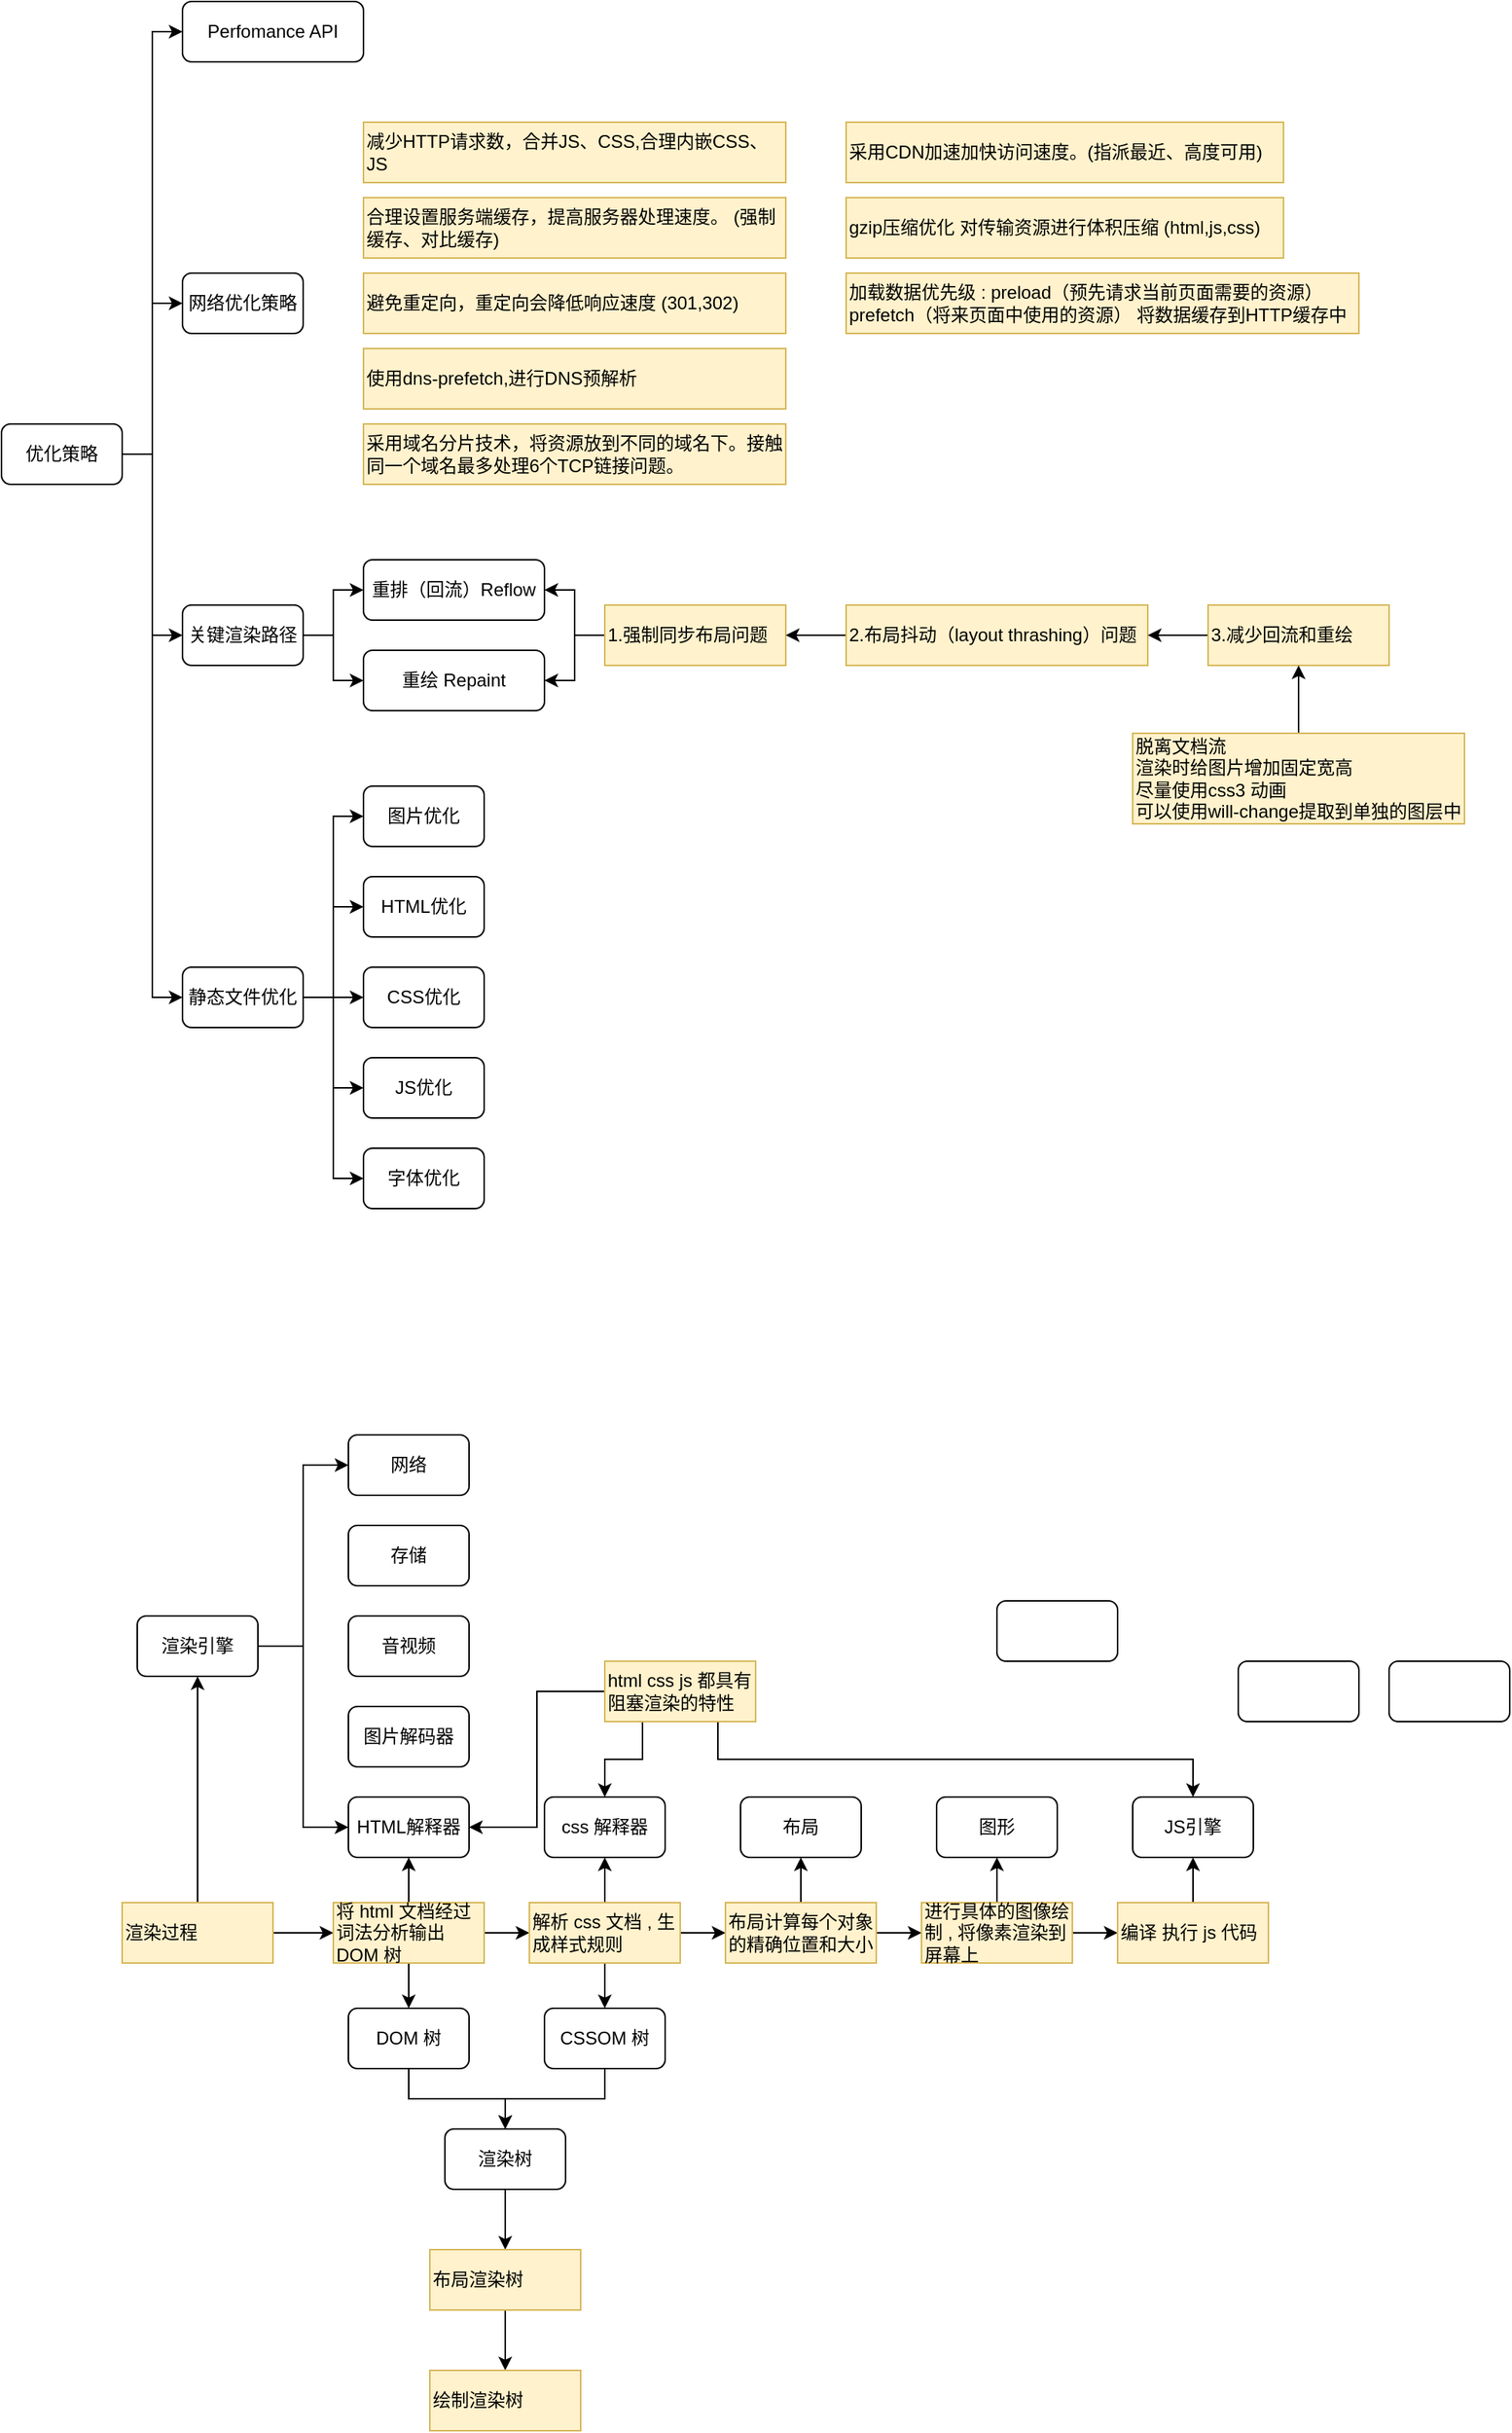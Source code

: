 <mxfile version="24.4.6" type="github">
  <diagram name="第 1 页" id="fa3JzIOEpzAEIbz7c-mS">
    <mxGraphModel dx="1221" dy="725" grid="1" gridSize="10" guides="1" tooltips="1" connect="1" arrows="1" fold="1" page="1" pageScale="1" pageWidth="827" pageHeight="1169" math="0" shadow="0">
      <root>
        <mxCell id="0" />
        <mxCell id="1" parent="0" />
        <mxCell id="NSkligS_rQyxowmOvO4k-1" value="Perfomance API" style="rounded=1;whiteSpace=wrap;html=1;" parent="1" vertex="1">
          <mxGeometry x="160" y="40" width="120" height="40" as="geometry" />
        </mxCell>
        <mxCell id="NSkligS_rQyxowmOvO4k-12" style="edgeStyle=orthogonalEdgeStyle;rounded=0;orthogonalLoop=1;jettySize=auto;html=1;exitX=1;exitY=0.5;exitDx=0;exitDy=0;entryX=0;entryY=0.5;entryDx=0;entryDy=0;" parent="1" source="NSkligS_rQyxowmOvO4k-2" target="NSkligS_rQyxowmOvO4k-1" edge="1">
          <mxGeometry relative="1" as="geometry" />
        </mxCell>
        <mxCell id="NSkligS_rQyxowmOvO4k-13" style="edgeStyle=orthogonalEdgeStyle;rounded=0;orthogonalLoop=1;jettySize=auto;html=1;exitX=1;exitY=0.5;exitDx=0;exitDy=0;entryX=0;entryY=0.5;entryDx=0;entryDy=0;" parent="1" source="NSkligS_rQyxowmOvO4k-2" target="NSkligS_rQyxowmOvO4k-3" edge="1">
          <mxGeometry relative="1" as="geometry" />
        </mxCell>
        <mxCell id="NSkligS_rQyxowmOvO4k-14" style="edgeStyle=orthogonalEdgeStyle;rounded=0;orthogonalLoop=1;jettySize=auto;html=1;exitX=1;exitY=0.5;exitDx=0;exitDy=0;entryX=0;entryY=0.5;entryDx=0;entryDy=0;" parent="1" source="NSkligS_rQyxowmOvO4k-2" target="NSkligS_rQyxowmOvO4k-5" edge="1">
          <mxGeometry relative="1" as="geometry" />
        </mxCell>
        <mxCell id="NSkligS_rQyxowmOvO4k-15" style="edgeStyle=orthogonalEdgeStyle;rounded=0;orthogonalLoop=1;jettySize=auto;html=1;exitX=1;exitY=0.5;exitDx=0;exitDy=0;entryX=0;entryY=0.5;entryDx=0;entryDy=0;" parent="1" source="NSkligS_rQyxowmOvO4k-2" target="NSkligS_rQyxowmOvO4k-6" edge="1">
          <mxGeometry relative="1" as="geometry" />
        </mxCell>
        <mxCell id="NSkligS_rQyxowmOvO4k-2" value="优化策略" style="rounded=1;whiteSpace=wrap;html=1;" parent="1" vertex="1">
          <mxGeometry x="40" y="320" width="80" height="40" as="geometry" />
        </mxCell>
        <mxCell id="NSkligS_rQyxowmOvO4k-3" value="网络优化策略" style="rounded=1;whiteSpace=wrap;html=1;" parent="1" vertex="1">
          <mxGeometry x="160" y="220" width="80" height="40" as="geometry" />
        </mxCell>
        <mxCell id="NSkligS_rQyxowmOvO4k-31" style="edgeStyle=orthogonalEdgeStyle;rounded=0;orthogonalLoop=1;jettySize=auto;html=1;exitX=1;exitY=0.5;exitDx=0;exitDy=0;entryX=0;entryY=0.5;entryDx=0;entryDy=0;" parent="1" source="NSkligS_rQyxowmOvO4k-5" target="NSkligS_rQyxowmOvO4k-29" edge="1">
          <mxGeometry relative="1" as="geometry" />
        </mxCell>
        <mxCell id="NSkligS_rQyxowmOvO4k-33" style="edgeStyle=orthogonalEdgeStyle;rounded=0;orthogonalLoop=1;jettySize=auto;html=1;exitX=1;exitY=0.5;exitDx=0;exitDy=0;entryX=0;entryY=0.5;entryDx=0;entryDy=0;" parent="1" source="NSkligS_rQyxowmOvO4k-5" target="NSkligS_rQyxowmOvO4k-30" edge="1">
          <mxGeometry relative="1" as="geometry" />
        </mxCell>
        <mxCell id="NSkligS_rQyxowmOvO4k-5" value="关键渲染路径" style="rounded=1;whiteSpace=wrap;html=1;" parent="1" vertex="1">
          <mxGeometry x="160" y="440" width="80" height="40" as="geometry" />
        </mxCell>
        <mxCell id="NSkligS_rQyxowmOvO4k-16" style="edgeStyle=orthogonalEdgeStyle;rounded=0;orthogonalLoop=1;jettySize=auto;html=1;exitX=1;exitY=0.5;exitDx=0;exitDy=0;entryX=0;entryY=0.5;entryDx=0;entryDy=0;" parent="1" source="NSkligS_rQyxowmOvO4k-6" target="NSkligS_rQyxowmOvO4k-7" edge="1">
          <mxGeometry relative="1" as="geometry" />
        </mxCell>
        <mxCell id="NSkligS_rQyxowmOvO4k-17" style="edgeStyle=orthogonalEdgeStyle;rounded=0;orthogonalLoop=1;jettySize=auto;html=1;exitX=1;exitY=0.5;exitDx=0;exitDy=0;entryX=0;entryY=0.5;entryDx=0;entryDy=0;" parent="1" source="NSkligS_rQyxowmOvO4k-6" target="NSkligS_rQyxowmOvO4k-8" edge="1">
          <mxGeometry relative="1" as="geometry" />
        </mxCell>
        <mxCell id="NSkligS_rQyxowmOvO4k-18" style="edgeStyle=orthogonalEdgeStyle;rounded=0;orthogonalLoop=1;jettySize=auto;html=1;exitX=1;exitY=0.5;exitDx=0;exitDy=0;entryX=0;entryY=0.5;entryDx=0;entryDy=0;" parent="1" source="NSkligS_rQyxowmOvO4k-6" target="NSkligS_rQyxowmOvO4k-9" edge="1">
          <mxGeometry relative="1" as="geometry" />
        </mxCell>
        <mxCell id="NSkligS_rQyxowmOvO4k-19" style="edgeStyle=orthogonalEdgeStyle;rounded=0;orthogonalLoop=1;jettySize=auto;html=1;exitX=1;exitY=0.5;exitDx=0;exitDy=0;entryX=0;entryY=0.5;entryDx=0;entryDy=0;" parent="1" source="NSkligS_rQyxowmOvO4k-6" target="NSkligS_rQyxowmOvO4k-10" edge="1">
          <mxGeometry relative="1" as="geometry" />
        </mxCell>
        <mxCell id="NSkligS_rQyxowmOvO4k-20" style="edgeStyle=orthogonalEdgeStyle;rounded=0;orthogonalLoop=1;jettySize=auto;html=1;exitX=1;exitY=0.5;exitDx=0;exitDy=0;entryX=0;entryY=0.5;entryDx=0;entryDy=0;" parent="1" source="NSkligS_rQyxowmOvO4k-6" target="NSkligS_rQyxowmOvO4k-11" edge="1">
          <mxGeometry relative="1" as="geometry" />
        </mxCell>
        <mxCell id="NSkligS_rQyxowmOvO4k-6" value="静态文件优化" style="rounded=1;whiteSpace=wrap;html=1;" parent="1" vertex="1">
          <mxGeometry x="160" y="680" width="80" height="40" as="geometry" />
        </mxCell>
        <mxCell id="NSkligS_rQyxowmOvO4k-7" value="图片优化" style="rounded=1;whiteSpace=wrap;html=1;" parent="1" vertex="1">
          <mxGeometry x="280" y="560" width="80" height="40" as="geometry" />
        </mxCell>
        <mxCell id="NSkligS_rQyxowmOvO4k-8" value="HTML优化" style="rounded=1;whiteSpace=wrap;html=1;" parent="1" vertex="1">
          <mxGeometry x="280" y="620" width="80" height="40" as="geometry" />
        </mxCell>
        <mxCell id="NSkligS_rQyxowmOvO4k-9" value="CSS优化" style="rounded=1;whiteSpace=wrap;html=1;" parent="1" vertex="1">
          <mxGeometry x="280" y="680" width="80" height="40" as="geometry" />
        </mxCell>
        <mxCell id="NSkligS_rQyxowmOvO4k-10" value="JS优化" style="rounded=1;whiteSpace=wrap;html=1;" parent="1" vertex="1">
          <mxGeometry x="280" y="740" width="80" height="40" as="geometry" />
        </mxCell>
        <mxCell id="NSkligS_rQyxowmOvO4k-11" value="字体优化" style="rounded=1;whiteSpace=wrap;html=1;" parent="1" vertex="1">
          <mxGeometry x="280" y="800" width="80" height="40" as="geometry" />
        </mxCell>
        <mxCell id="NSkligS_rQyxowmOvO4k-21" value="减少HTTP请求数，合并JS、CSS,合理内嵌CSS、JS" style="text;html=1;align=left;verticalAlign=middle;whiteSpace=wrap;rounded=0;fillColor=#fff2cc;strokeColor=#d6b656;" parent="1" vertex="1">
          <mxGeometry x="280" y="120" width="280" height="40" as="geometry" />
        </mxCell>
        <mxCell id="NSkligS_rQyxowmOvO4k-22" value="合理设置服务端缓存，提高服务器处理速度。 (强制缓存、对比缓存)" style="text;html=1;align=left;verticalAlign=middle;whiteSpace=wrap;rounded=0;fillColor=#fff2cc;strokeColor=#d6b656;" parent="1" vertex="1">
          <mxGeometry x="280" y="170" width="280" height="40" as="geometry" />
        </mxCell>
        <mxCell id="NSkligS_rQyxowmOvO4k-23" value="避免重定向，重定向会降低响应速度 (301,302)" style="text;html=1;align=left;verticalAlign=middle;whiteSpace=wrap;rounded=0;fillColor=#fff2cc;strokeColor=#d6b656;" parent="1" vertex="1">
          <mxGeometry x="280" y="220" width="280" height="40" as="geometry" />
        </mxCell>
        <mxCell id="NSkligS_rQyxowmOvO4k-24" value="使用dns-prefetch,进行DNS预解析" style="text;html=1;align=left;verticalAlign=middle;whiteSpace=wrap;rounded=0;fillColor=#fff2cc;strokeColor=#d6b656;" parent="1" vertex="1">
          <mxGeometry x="280" y="270" width="280" height="40" as="geometry" />
        </mxCell>
        <mxCell id="NSkligS_rQyxowmOvO4k-25" value="采用域名分片技术，将资源放到不同的域名下。接触同一个域名最多处理6个TCP链接问题。" style="text;html=1;align=left;verticalAlign=middle;whiteSpace=wrap;rounded=0;fillColor=#fff2cc;strokeColor=#d6b656;" parent="1" vertex="1">
          <mxGeometry x="280" y="320" width="280" height="40" as="geometry" />
        </mxCell>
        <mxCell id="NSkligS_rQyxowmOvO4k-26" value="采用CDN加速加快访问速度。(指派最近、高度可用)" style="text;html=1;align=left;verticalAlign=middle;whiteSpace=wrap;rounded=0;fillColor=#fff2cc;strokeColor=#d6b656;" parent="1" vertex="1">
          <mxGeometry x="600" y="120" width="290" height="40" as="geometry" />
        </mxCell>
        <mxCell id="NSkligS_rQyxowmOvO4k-27" value="gzip压缩优化 对传输资源进行体积压缩 (html,js,css)" style="text;html=1;align=left;verticalAlign=middle;whiteSpace=wrap;rounded=0;fillColor=#fff2cc;strokeColor=#d6b656;" parent="1" vertex="1">
          <mxGeometry x="600" y="170" width="290" height="40" as="geometry" />
        </mxCell>
        <mxCell id="NSkligS_rQyxowmOvO4k-28" value="加载数据优先级 : preload（预先请求当前页面需要的资源） prefetch（将来页面中使用的资源） 将数据缓存到HTTP缓存中" style="text;html=1;align=left;verticalAlign=middle;whiteSpace=wrap;rounded=0;fillColor=#fff2cc;strokeColor=#d6b656;" parent="1" vertex="1">
          <mxGeometry x="600" y="220" width="340" height="40" as="geometry" />
        </mxCell>
        <mxCell id="NSkligS_rQyxowmOvO4k-29" value="重排（回流）Reflow" style="rounded=1;whiteSpace=wrap;html=1;" parent="1" vertex="1">
          <mxGeometry x="280" y="410" width="120" height="40" as="geometry" />
        </mxCell>
        <mxCell id="NSkligS_rQyxowmOvO4k-30" value="重绘 Repaint" style="rounded=1;whiteSpace=wrap;html=1;" parent="1" vertex="1">
          <mxGeometry x="280" y="470" width="120" height="40" as="geometry" />
        </mxCell>
        <mxCell id="NSkligS_rQyxowmOvO4k-37" style="edgeStyle=orthogonalEdgeStyle;rounded=0;orthogonalLoop=1;jettySize=auto;html=1;exitX=0;exitY=0.5;exitDx=0;exitDy=0;" parent="1" source="NSkligS_rQyxowmOvO4k-34" target="NSkligS_rQyxowmOvO4k-29" edge="1">
          <mxGeometry relative="1" as="geometry" />
        </mxCell>
        <mxCell id="NSkligS_rQyxowmOvO4k-40" style="edgeStyle=orthogonalEdgeStyle;rounded=0;orthogonalLoop=1;jettySize=auto;html=1;exitX=0;exitY=0.5;exitDx=0;exitDy=0;entryX=1;entryY=0.5;entryDx=0;entryDy=0;" parent="1" source="NSkligS_rQyxowmOvO4k-34" target="NSkligS_rQyxowmOvO4k-30" edge="1">
          <mxGeometry relative="1" as="geometry" />
        </mxCell>
        <mxCell id="NSkligS_rQyxowmOvO4k-34" value="1.强制同步布局问题" style="text;html=1;align=left;verticalAlign=middle;whiteSpace=wrap;rounded=0;fillColor=#fff2cc;strokeColor=#d6b656;" parent="1" vertex="1">
          <mxGeometry x="440" y="440" width="120" height="40" as="geometry" />
        </mxCell>
        <mxCell id="NSkligS_rQyxowmOvO4k-38" style="edgeStyle=orthogonalEdgeStyle;rounded=0;orthogonalLoop=1;jettySize=auto;html=1;exitX=0;exitY=0.5;exitDx=0;exitDy=0;entryX=1;entryY=0.5;entryDx=0;entryDy=0;" parent="1" source="NSkligS_rQyxowmOvO4k-35" target="NSkligS_rQyxowmOvO4k-34" edge="1">
          <mxGeometry relative="1" as="geometry" />
        </mxCell>
        <mxCell id="NSkligS_rQyxowmOvO4k-35" value="2.布局抖动（layout thrashing）问题" style="text;html=1;align=left;verticalAlign=middle;whiteSpace=wrap;rounded=0;fillColor=#fff2cc;strokeColor=#d6b656;" parent="1" vertex="1">
          <mxGeometry x="600" y="440" width="200" height="40" as="geometry" />
        </mxCell>
        <mxCell id="NSkligS_rQyxowmOvO4k-39" style="edgeStyle=orthogonalEdgeStyle;rounded=0;orthogonalLoop=1;jettySize=auto;html=1;exitX=0;exitY=0.5;exitDx=0;exitDy=0;entryX=1;entryY=0.5;entryDx=0;entryDy=0;" parent="1" source="NSkligS_rQyxowmOvO4k-36" target="NSkligS_rQyxowmOvO4k-35" edge="1">
          <mxGeometry relative="1" as="geometry" />
        </mxCell>
        <mxCell id="NSkligS_rQyxowmOvO4k-36" value="3.减少回流和重绘" style="text;html=1;align=left;verticalAlign=middle;whiteSpace=wrap;rounded=0;fillColor=#fff2cc;strokeColor=#d6b656;" parent="1" vertex="1">
          <mxGeometry x="840" y="440" width="120" height="40" as="geometry" />
        </mxCell>
        <mxCell id="NSkligS_rQyxowmOvO4k-43" style="edgeStyle=orthogonalEdgeStyle;rounded=0;orthogonalLoop=1;jettySize=auto;html=1;exitX=0.5;exitY=0;exitDx=0;exitDy=0;entryX=0.5;entryY=1;entryDx=0;entryDy=0;" parent="1" source="NSkligS_rQyxowmOvO4k-41" target="NSkligS_rQyxowmOvO4k-36" edge="1">
          <mxGeometry relative="1" as="geometry" />
        </mxCell>
        <mxCell id="NSkligS_rQyxowmOvO4k-41" value="&lt;div&gt;脱离文档流&lt;/div&gt;&lt;div&gt;渲染时给图片增加固定宽高&lt;/div&gt;&lt;div&gt;尽量使用css3 动画&lt;/div&gt;&lt;div&gt;可以使用will-change提取到单独的图层中&lt;/div&gt;" style="text;html=1;align=left;verticalAlign=middle;whiteSpace=wrap;rounded=0;fillColor=#fff2cc;strokeColor=#d6b656;" parent="1" vertex="1">
          <mxGeometry x="790" y="525" width="220" height="60" as="geometry" />
        </mxCell>
        <mxCell id="zD0Xw_IBZpKbBdzINucS-45" style="edgeStyle=orthogonalEdgeStyle;rounded=0;orthogonalLoop=1;jettySize=auto;html=1;exitX=1;exitY=0.5;exitDx=0;exitDy=0;entryX=0;entryY=0.5;entryDx=0;entryDy=0;" edge="1" parent="1" source="zD0Xw_IBZpKbBdzINucS-2" target="zD0Xw_IBZpKbBdzINucS-15">
          <mxGeometry relative="1" as="geometry" />
        </mxCell>
        <mxCell id="zD0Xw_IBZpKbBdzINucS-46" style="edgeStyle=orthogonalEdgeStyle;rounded=0;orthogonalLoop=1;jettySize=auto;html=1;exitX=1;exitY=0.5;exitDx=0;exitDy=0;entryX=0;entryY=0.5;entryDx=0;entryDy=0;" edge="1" parent="1" source="zD0Xw_IBZpKbBdzINucS-2" target="zD0Xw_IBZpKbBdzINucS-4">
          <mxGeometry relative="1" as="geometry" />
        </mxCell>
        <mxCell id="zD0Xw_IBZpKbBdzINucS-2" value="渲染引擎" style="rounded=1;whiteSpace=wrap;html=1;" vertex="1" parent="1">
          <mxGeometry x="130" y="1110" width="80" height="40" as="geometry" />
        </mxCell>
        <mxCell id="zD0Xw_IBZpKbBdzINucS-3" value="JS引擎" style="rounded=1;whiteSpace=wrap;html=1;" vertex="1" parent="1">
          <mxGeometry x="790" y="1230" width="80" height="40" as="geometry" />
        </mxCell>
        <mxCell id="zD0Xw_IBZpKbBdzINucS-4" value="HTML解释器" style="rounded=1;whiteSpace=wrap;html=1;" vertex="1" parent="1">
          <mxGeometry x="270" y="1230" width="80" height="40" as="geometry" />
        </mxCell>
        <mxCell id="zD0Xw_IBZpKbBdzINucS-11" value="图片解码器" style="rounded=1;whiteSpace=wrap;html=1;" vertex="1" parent="1">
          <mxGeometry x="270" y="1170" width="80" height="40" as="geometry" />
        </mxCell>
        <mxCell id="zD0Xw_IBZpKbBdzINucS-12" value="音视频" style="rounded=1;whiteSpace=wrap;html=1;" vertex="1" parent="1">
          <mxGeometry x="270" y="1110" width="80" height="40" as="geometry" />
        </mxCell>
        <mxCell id="zD0Xw_IBZpKbBdzINucS-13" value="图形" style="rounded=1;whiteSpace=wrap;html=1;" vertex="1" parent="1">
          <mxGeometry x="660" y="1230" width="80" height="40" as="geometry" />
        </mxCell>
        <mxCell id="zD0Xw_IBZpKbBdzINucS-14" value="存储" style="rounded=1;whiteSpace=wrap;html=1;" vertex="1" parent="1">
          <mxGeometry x="270" y="1050" width="80" height="40" as="geometry" />
        </mxCell>
        <mxCell id="zD0Xw_IBZpKbBdzINucS-15" value="网络" style="rounded=1;whiteSpace=wrap;html=1;" vertex="1" parent="1">
          <mxGeometry x="270" y="990" width="80" height="40" as="geometry" />
        </mxCell>
        <mxCell id="zD0Xw_IBZpKbBdzINucS-16" value="布局" style="rounded=1;whiteSpace=wrap;html=1;" vertex="1" parent="1">
          <mxGeometry x="530" y="1230" width="80" height="40" as="geometry" />
        </mxCell>
        <mxCell id="zD0Xw_IBZpKbBdzINucS-17" value="css 解释器" style="rounded=1;whiteSpace=wrap;html=1;" vertex="1" parent="1">
          <mxGeometry x="400" y="1230" width="80" height="40" as="geometry" />
        </mxCell>
        <mxCell id="zD0Xw_IBZpKbBdzINucS-23" style="edgeStyle=orthogonalEdgeStyle;rounded=0;orthogonalLoop=1;jettySize=auto;html=1;exitX=0.5;exitY=0;exitDx=0;exitDy=0;" edge="1" parent="1" source="zD0Xw_IBZpKbBdzINucS-22" target="zD0Xw_IBZpKbBdzINucS-2">
          <mxGeometry relative="1" as="geometry" />
        </mxCell>
        <mxCell id="zD0Xw_IBZpKbBdzINucS-31" style="edgeStyle=orthogonalEdgeStyle;rounded=0;orthogonalLoop=1;jettySize=auto;html=1;exitX=1;exitY=0.5;exitDx=0;exitDy=0;entryX=0;entryY=0.5;entryDx=0;entryDy=0;" edge="1" parent="1" source="zD0Xw_IBZpKbBdzINucS-22" target="zD0Xw_IBZpKbBdzINucS-24">
          <mxGeometry relative="1" as="geometry" />
        </mxCell>
        <mxCell id="zD0Xw_IBZpKbBdzINucS-22" value="渲染过程" style="text;html=1;align=left;verticalAlign=middle;whiteSpace=wrap;rounded=0;fillColor=#fff2cc;strokeColor=#d6b656;" vertex="1" parent="1">
          <mxGeometry x="120" y="1300" width="100" height="40" as="geometry" />
        </mxCell>
        <mxCell id="zD0Xw_IBZpKbBdzINucS-33" style="edgeStyle=orthogonalEdgeStyle;rounded=0;orthogonalLoop=1;jettySize=auto;html=1;exitX=1;exitY=0.5;exitDx=0;exitDy=0;entryX=0;entryY=0.5;entryDx=0;entryDy=0;" edge="1" parent="1" source="zD0Xw_IBZpKbBdzINucS-24" target="zD0Xw_IBZpKbBdzINucS-26">
          <mxGeometry relative="1" as="geometry" />
        </mxCell>
        <mxCell id="zD0Xw_IBZpKbBdzINucS-40" style="edgeStyle=orthogonalEdgeStyle;rounded=0;orthogonalLoop=1;jettySize=auto;html=1;exitX=0.5;exitY=0;exitDx=0;exitDy=0;" edge="1" parent="1" source="zD0Xw_IBZpKbBdzINucS-24" target="zD0Xw_IBZpKbBdzINucS-4">
          <mxGeometry relative="1" as="geometry" />
        </mxCell>
        <mxCell id="zD0Xw_IBZpKbBdzINucS-55" style="edgeStyle=orthogonalEdgeStyle;rounded=0;orthogonalLoop=1;jettySize=auto;html=1;exitX=0.5;exitY=1;exitDx=0;exitDy=0;entryX=0.5;entryY=0;entryDx=0;entryDy=0;" edge="1" parent="1" source="zD0Xw_IBZpKbBdzINucS-24" target="zD0Xw_IBZpKbBdzINucS-52">
          <mxGeometry relative="1" as="geometry" />
        </mxCell>
        <mxCell id="zD0Xw_IBZpKbBdzINucS-24" value="将 html 文档经过词法分析输出 DOM 树" style="text;html=1;align=left;verticalAlign=middle;whiteSpace=wrap;rounded=0;fillColor=#fff2cc;strokeColor=#d6b656;" vertex="1" parent="1">
          <mxGeometry x="260" y="1300" width="100" height="40" as="geometry" />
        </mxCell>
        <mxCell id="zD0Xw_IBZpKbBdzINucS-34" style="edgeStyle=orthogonalEdgeStyle;rounded=0;orthogonalLoop=1;jettySize=auto;html=1;exitX=1;exitY=0.5;exitDx=0;exitDy=0;entryX=0;entryY=0.5;entryDx=0;entryDy=0;" edge="1" parent="1" source="zD0Xw_IBZpKbBdzINucS-26" target="zD0Xw_IBZpKbBdzINucS-27">
          <mxGeometry relative="1" as="geometry" />
        </mxCell>
        <mxCell id="zD0Xw_IBZpKbBdzINucS-41" style="edgeStyle=orthogonalEdgeStyle;rounded=0;orthogonalLoop=1;jettySize=auto;html=1;exitX=0.5;exitY=0;exitDx=0;exitDy=0;entryX=0.5;entryY=1;entryDx=0;entryDy=0;" edge="1" parent="1" source="zD0Xw_IBZpKbBdzINucS-26" target="zD0Xw_IBZpKbBdzINucS-17">
          <mxGeometry relative="1" as="geometry" />
        </mxCell>
        <mxCell id="zD0Xw_IBZpKbBdzINucS-56" style="edgeStyle=orthogonalEdgeStyle;rounded=0;orthogonalLoop=1;jettySize=auto;html=1;exitX=0.5;exitY=1;exitDx=0;exitDy=0;entryX=0.5;entryY=0;entryDx=0;entryDy=0;" edge="1" parent="1" source="zD0Xw_IBZpKbBdzINucS-26" target="zD0Xw_IBZpKbBdzINucS-51">
          <mxGeometry relative="1" as="geometry" />
        </mxCell>
        <mxCell id="zD0Xw_IBZpKbBdzINucS-26" value="解析 css 文档 , 生成样式规则" style="text;html=1;align=left;verticalAlign=middle;whiteSpace=wrap;rounded=0;fillColor=#fff2cc;strokeColor=#d6b656;" vertex="1" parent="1">
          <mxGeometry x="390" y="1300" width="100" height="40" as="geometry" />
        </mxCell>
        <mxCell id="zD0Xw_IBZpKbBdzINucS-35" style="edgeStyle=orthogonalEdgeStyle;rounded=0;orthogonalLoop=1;jettySize=auto;html=1;exitX=1;exitY=0.5;exitDx=0;exitDy=0;entryX=0;entryY=0.5;entryDx=0;entryDy=0;" edge="1" parent="1" source="zD0Xw_IBZpKbBdzINucS-27" target="zD0Xw_IBZpKbBdzINucS-28">
          <mxGeometry relative="1" as="geometry" />
        </mxCell>
        <mxCell id="zD0Xw_IBZpKbBdzINucS-42" style="edgeStyle=orthogonalEdgeStyle;rounded=0;orthogonalLoop=1;jettySize=auto;html=1;exitX=0.5;exitY=0;exitDx=0;exitDy=0;entryX=0.5;entryY=1;entryDx=0;entryDy=0;" edge="1" parent="1" source="zD0Xw_IBZpKbBdzINucS-27" target="zD0Xw_IBZpKbBdzINucS-16">
          <mxGeometry relative="1" as="geometry" />
        </mxCell>
        <mxCell id="zD0Xw_IBZpKbBdzINucS-27" value="布局计算每个对象的精确位置和大小" style="text;html=1;align=left;verticalAlign=middle;whiteSpace=wrap;rounded=0;fillColor=#fff2cc;strokeColor=#d6b656;" vertex="1" parent="1">
          <mxGeometry x="520" y="1300" width="100" height="40" as="geometry" />
        </mxCell>
        <mxCell id="zD0Xw_IBZpKbBdzINucS-36" style="edgeStyle=orthogonalEdgeStyle;rounded=0;orthogonalLoop=1;jettySize=auto;html=1;exitX=1;exitY=0.5;exitDx=0;exitDy=0;" edge="1" parent="1" source="zD0Xw_IBZpKbBdzINucS-28" target="zD0Xw_IBZpKbBdzINucS-29">
          <mxGeometry relative="1" as="geometry" />
        </mxCell>
        <mxCell id="zD0Xw_IBZpKbBdzINucS-43" style="edgeStyle=orthogonalEdgeStyle;rounded=0;orthogonalLoop=1;jettySize=auto;html=1;exitX=0.5;exitY=0;exitDx=0;exitDy=0;entryX=0.5;entryY=1;entryDx=0;entryDy=0;" edge="1" parent="1" source="zD0Xw_IBZpKbBdzINucS-28" target="zD0Xw_IBZpKbBdzINucS-13">
          <mxGeometry relative="1" as="geometry" />
        </mxCell>
        <mxCell id="zD0Xw_IBZpKbBdzINucS-28" value="进行具体的图像绘制 , 将像素渲染到屏幕上" style="text;html=1;align=left;verticalAlign=middle;whiteSpace=wrap;rounded=0;fillColor=#fff2cc;strokeColor=#d6b656;" vertex="1" parent="1">
          <mxGeometry x="650" y="1300" width="100" height="40" as="geometry" />
        </mxCell>
        <mxCell id="zD0Xw_IBZpKbBdzINucS-44" style="edgeStyle=orthogonalEdgeStyle;rounded=0;orthogonalLoop=1;jettySize=auto;html=1;exitX=0.5;exitY=0;exitDx=0;exitDy=0;" edge="1" parent="1" source="zD0Xw_IBZpKbBdzINucS-29" target="zD0Xw_IBZpKbBdzINucS-3">
          <mxGeometry relative="1" as="geometry" />
        </mxCell>
        <mxCell id="zD0Xw_IBZpKbBdzINucS-29" value="编译 执行 js 代码" style="text;html=1;align=left;verticalAlign=middle;whiteSpace=wrap;rounded=0;fillColor=#fff2cc;strokeColor=#d6b656;" vertex="1" parent="1">
          <mxGeometry x="780" y="1300" width="100" height="40" as="geometry" />
        </mxCell>
        <mxCell id="zD0Xw_IBZpKbBdzINucS-32" style="edgeStyle=orthogonalEdgeStyle;rounded=0;orthogonalLoop=1;jettySize=auto;html=1;exitX=0.5;exitY=1;exitDx=0;exitDy=0;" edge="1" parent="1" source="zD0Xw_IBZpKbBdzINucS-4" target="zD0Xw_IBZpKbBdzINucS-4">
          <mxGeometry relative="1" as="geometry" />
        </mxCell>
        <mxCell id="zD0Xw_IBZpKbBdzINucS-47" value="" style="rounded=1;whiteSpace=wrap;html=1;" vertex="1" parent="1">
          <mxGeometry x="700" y="1100" width="80" height="40" as="geometry" />
        </mxCell>
        <mxCell id="zD0Xw_IBZpKbBdzINucS-48" value="" style="rounded=1;whiteSpace=wrap;html=1;" vertex="1" parent="1">
          <mxGeometry x="960" y="1140" width="80" height="40" as="geometry" />
        </mxCell>
        <mxCell id="zD0Xw_IBZpKbBdzINucS-49" value="" style="rounded=1;whiteSpace=wrap;html=1;" vertex="1" parent="1">
          <mxGeometry x="860" y="1140" width="80" height="40" as="geometry" />
        </mxCell>
        <mxCell id="zD0Xw_IBZpKbBdzINucS-59" style="edgeStyle=orthogonalEdgeStyle;rounded=0;orthogonalLoop=1;jettySize=auto;html=1;exitX=0.5;exitY=1;exitDx=0;exitDy=0;" edge="1" parent="1" source="zD0Xw_IBZpKbBdzINucS-50" target="zD0Xw_IBZpKbBdzINucS-57">
          <mxGeometry relative="1" as="geometry" />
        </mxCell>
        <mxCell id="zD0Xw_IBZpKbBdzINucS-50" value="渲染树" style="rounded=1;whiteSpace=wrap;html=1;" vertex="1" parent="1">
          <mxGeometry x="334" y="1450" width="80" height="40" as="geometry" />
        </mxCell>
        <mxCell id="zD0Xw_IBZpKbBdzINucS-54" style="edgeStyle=orthogonalEdgeStyle;rounded=0;orthogonalLoop=1;jettySize=auto;html=1;exitX=0.5;exitY=1;exitDx=0;exitDy=0;entryX=0.5;entryY=0;entryDx=0;entryDy=0;" edge="1" parent="1" source="zD0Xw_IBZpKbBdzINucS-51" target="zD0Xw_IBZpKbBdzINucS-50">
          <mxGeometry relative="1" as="geometry" />
        </mxCell>
        <mxCell id="zD0Xw_IBZpKbBdzINucS-51" value="CSSOM 树" style="rounded=1;whiteSpace=wrap;html=1;" vertex="1" parent="1">
          <mxGeometry x="400" y="1370" width="80" height="40" as="geometry" />
        </mxCell>
        <mxCell id="zD0Xw_IBZpKbBdzINucS-53" style="edgeStyle=orthogonalEdgeStyle;rounded=0;orthogonalLoop=1;jettySize=auto;html=1;exitX=0.5;exitY=1;exitDx=0;exitDy=0;entryX=0.5;entryY=0;entryDx=0;entryDy=0;" edge="1" parent="1" source="zD0Xw_IBZpKbBdzINucS-52" target="zD0Xw_IBZpKbBdzINucS-50">
          <mxGeometry relative="1" as="geometry" />
        </mxCell>
        <mxCell id="zD0Xw_IBZpKbBdzINucS-52" value="DOM 树" style="rounded=1;whiteSpace=wrap;html=1;" vertex="1" parent="1">
          <mxGeometry x="270" y="1370" width="80" height="40" as="geometry" />
        </mxCell>
        <mxCell id="zD0Xw_IBZpKbBdzINucS-60" style="edgeStyle=orthogonalEdgeStyle;rounded=0;orthogonalLoop=1;jettySize=auto;html=1;exitX=0.5;exitY=1;exitDx=0;exitDy=0;" edge="1" parent="1" source="zD0Xw_IBZpKbBdzINucS-57" target="zD0Xw_IBZpKbBdzINucS-58">
          <mxGeometry relative="1" as="geometry" />
        </mxCell>
        <mxCell id="zD0Xw_IBZpKbBdzINucS-57" value="&lt;span style=&quot;text-align: center;&quot;&gt;布局渲染树&lt;/span&gt;" style="text;html=1;align=left;verticalAlign=middle;whiteSpace=wrap;rounded=0;fillColor=#fff2cc;strokeColor=#d6b656;" vertex="1" parent="1">
          <mxGeometry x="324" y="1530" width="100" height="40" as="geometry" />
        </mxCell>
        <mxCell id="zD0Xw_IBZpKbBdzINucS-58" value="&lt;span style=&quot;text-align: center;&quot;&gt;绘制渲染树&lt;/span&gt;" style="text;html=1;align=left;verticalAlign=middle;whiteSpace=wrap;rounded=0;fillColor=#fff2cc;strokeColor=#d6b656;" vertex="1" parent="1">
          <mxGeometry x="324" y="1610" width="100" height="40" as="geometry" />
        </mxCell>
        <mxCell id="zD0Xw_IBZpKbBdzINucS-62" style="edgeStyle=orthogonalEdgeStyle;rounded=0;orthogonalLoop=1;jettySize=auto;html=1;exitX=0;exitY=0.5;exitDx=0;exitDy=0;entryX=1;entryY=0.5;entryDx=0;entryDy=0;" edge="1" parent="1" source="zD0Xw_IBZpKbBdzINucS-61" target="zD0Xw_IBZpKbBdzINucS-4">
          <mxGeometry relative="1" as="geometry" />
        </mxCell>
        <mxCell id="zD0Xw_IBZpKbBdzINucS-63" style="edgeStyle=orthogonalEdgeStyle;rounded=0;orthogonalLoop=1;jettySize=auto;html=1;exitX=0.25;exitY=1;exitDx=0;exitDy=0;entryX=0.5;entryY=0;entryDx=0;entryDy=0;" edge="1" parent="1" source="zD0Xw_IBZpKbBdzINucS-61" target="zD0Xw_IBZpKbBdzINucS-17">
          <mxGeometry relative="1" as="geometry" />
        </mxCell>
        <mxCell id="zD0Xw_IBZpKbBdzINucS-64" style="edgeStyle=orthogonalEdgeStyle;rounded=0;orthogonalLoop=1;jettySize=auto;html=1;exitX=0.75;exitY=1;exitDx=0;exitDy=0;entryX=0.5;entryY=0;entryDx=0;entryDy=0;" edge="1" parent="1" source="zD0Xw_IBZpKbBdzINucS-61" target="zD0Xw_IBZpKbBdzINucS-3">
          <mxGeometry relative="1" as="geometry" />
        </mxCell>
        <mxCell id="zD0Xw_IBZpKbBdzINucS-61" value="html css js 都具有阻塞渲染的特性" style="text;html=1;align=left;verticalAlign=middle;whiteSpace=wrap;rounded=0;fillColor=#fff2cc;strokeColor=#d6b656;" vertex="1" parent="1">
          <mxGeometry x="440" y="1140" width="100" height="40" as="geometry" />
        </mxCell>
      </root>
    </mxGraphModel>
  </diagram>
</mxfile>
